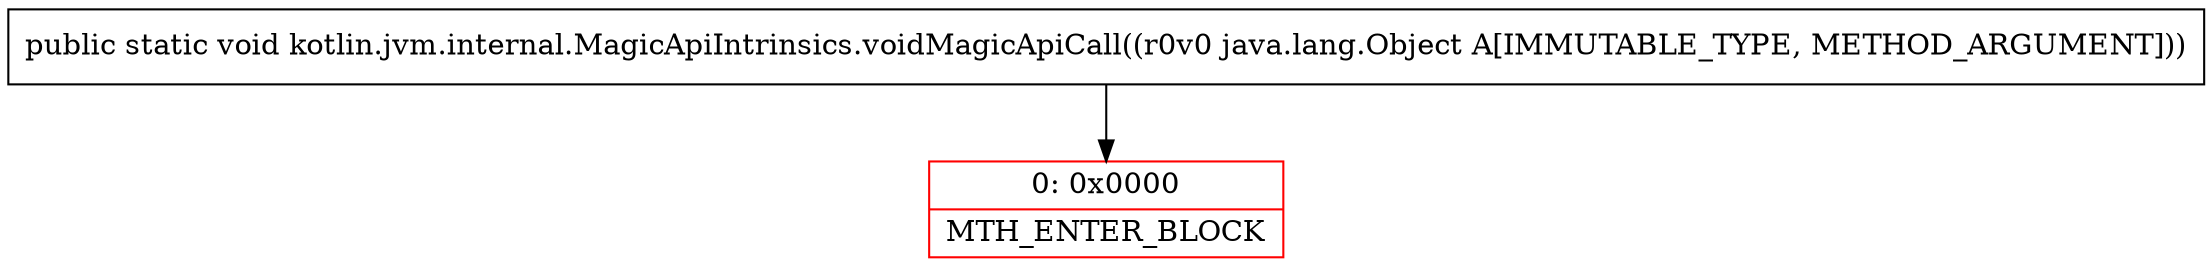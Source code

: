 digraph "CFG forkotlin.jvm.internal.MagicApiIntrinsics.voidMagicApiCall(Ljava\/lang\/Object;)V" {
subgraph cluster_Region_369270345 {
label = "R(0)";
node [shape=record,color=blue];
}
Node_0 [shape=record,color=red,label="{0\:\ 0x0000|MTH_ENTER_BLOCK\l}"];
MethodNode[shape=record,label="{public static void kotlin.jvm.internal.MagicApiIntrinsics.voidMagicApiCall((r0v0 java.lang.Object A[IMMUTABLE_TYPE, METHOD_ARGUMENT])) }"];
MethodNode -> Node_0;
}

